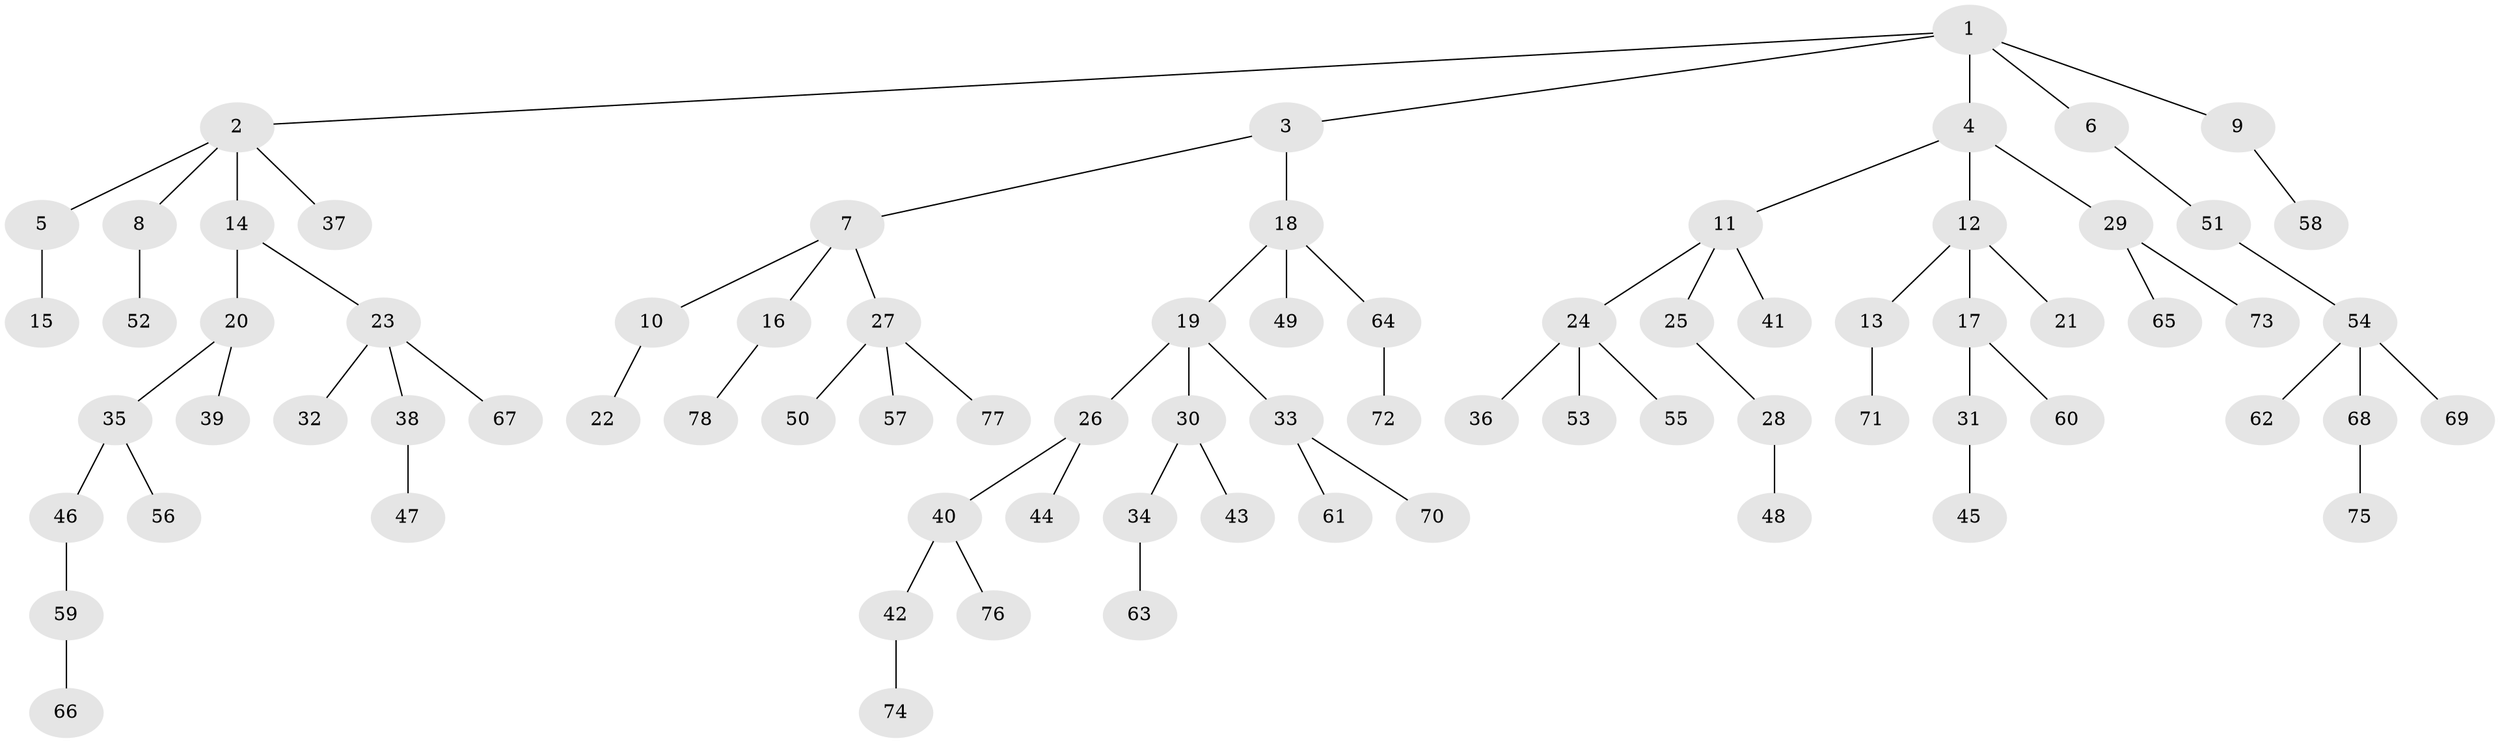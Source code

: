 // coarse degree distribution, {5: 0.07407407407407407, 3: 0.12962962962962962, 2: 0.12962962962962962, 4: 0.09259259259259259, 1: 0.5740740740740741}
// Generated by graph-tools (version 1.1) at 2025/24/03/03/25 07:24:07]
// undirected, 78 vertices, 77 edges
graph export_dot {
graph [start="1"]
  node [color=gray90,style=filled];
  1;
  2;
  3;
  4;
  5;
  6;
  7;
  8;
  9;
  10;
  11;
  12;
  13;
  14;
  15;
  16;
  17;
  18;
  19;
  20;
  21;
  22;
  23;
  24;
  25;
  26;
  27;
  28;
  29;
  30;
  31;
  32;
  33;
  34;
  35;
  36;
  37;
  38;
  39;
  40;
  41;
  42;
  43;
  44;
  45;
  46;
  47;
  48;
  49;
  50;
  51;
  52;
  53;
  54;
  55;
  56;
  57;
  58;
  59;
  60;
  61;
  62;
  63;
  64;
  65;
  66;
  67;
  68;
  69;
  70;
  71;
  72;
  73;
  74;
  75;
  76;
  77;
  78;
  1 -- 2;
  1 -- 3;
  1 -- 4;
  1 -- 6;
  1 -- 9;
  2 -- 5;
  2 -- 8;
  2 -- 14;
  2 -- 37;
  3 -- 7;
  3 -- 18;
  4 -- 11;
  4 -- 12;
  4 -- 29;
  5 -- 15;
  6 -- 51;
  7 -- 10;
  7 -- 16;
  7 -- 27;
  8 -- 52;
  9 -- 58;
  10 -- 22;
  11 -- 24;
  11 -- 25;
  11 -- 41;
  12 -- 13;
  12 -- 17;
  12 -- 21;
  13 -- 71;
  14 -- 20;
  14 -- 23;
  16 -- 78;
  17 -- 31;
  17 -- 60;
  18 -- 19;
  18 -- 49;
  18 -- 64;
  19 -- 26;
  19 -- 30;
  19 -- 33;
  20 -- 35;
  20 -- 39;
  23 -- 32;
  23 -- 38;
  23 -- 67;
  24 -- 36;
  24 -- 53;
  24 -- 55;
  25 -- 28;
  26 -- 40;
  26 -- 44;
  27 -- 50;
  27 -- 57;
  27 -- 77;
  28 -- 48;
  29 -- 65;
  29 -- 73;
  30 -- 34;
  30 -- 43;
  31 -- 45;
  33 -- 61;
  33 -- 70;
  34 -- 63;
  35 -- 46;
  35 -- 56;
  38 -- 47;
  40 -- 42;
  40 -- 76;
  42 -- 74;
  46 -- 59;
  51 -- 54;
  54 -- 62;
  54 -- 68;
  54 -- 69;
  59 -- 66;
  64 -- 72;
  68 -- 75;
}
